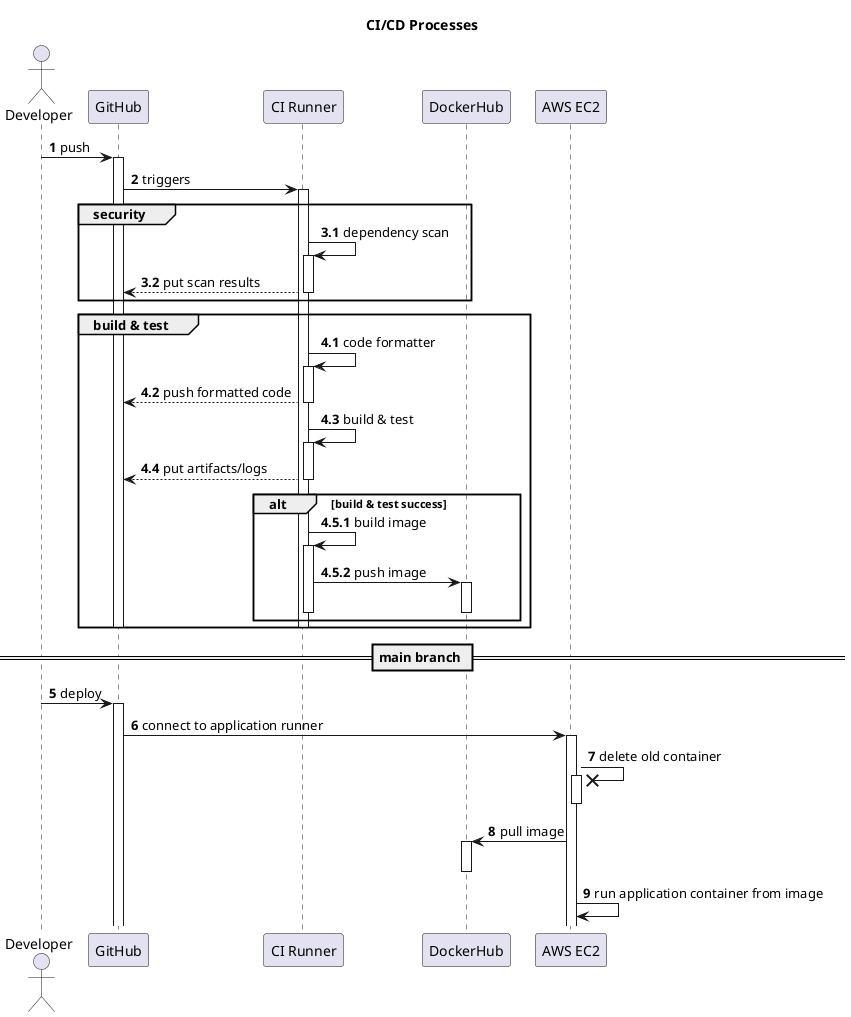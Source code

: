 @startuml
''' sequence diagram of ci processes
title CI/CD Processes
autonumber

actor       Developer   as dev
participant GitHub      as gh
participant "CI Runner" as ci
participant "DockerHub" as dh
participant "AWS EC2"   as ec2

dev -> gh   : push
activate gh

gh  -> ci   : triggers
activate ci

autonumber 3.1
group security
    ci  -> ci   : dependency scan
    activate ci

    ci  --> gh  : put scan results
    deactivate ci
end

autonumber 4.1
group build & test
    ci  -> ci   : code formatter
    activate ci

    ci  --> gh  : push formatted code
    deactivate ci

    ci  -> ci   : build & test
    activate ci

    ci  --> gh  : put artifacts/logs
    deactivate ci
    
autonumber 4.5.1
alt build & test success
    ci  -> ci   : build image
    activate ci
    
    ci  -> dh   : push image
    activate dh
    deactivate dh
    deactivate ci
end

deactivate ci
deactivate gh
end
== main branch ==

autonumber 5
dev -> gh   : deploy
activate gh

gh  -> ec2  : connect to application runner
activate ec2

ec2 ->x ec2 : delete old container
activate ec2
deactivate ec2

ec2 -> dh   : pull image
activate dh
deactivate dh

ec2 -> ec2  : run application container from image
@enduml
